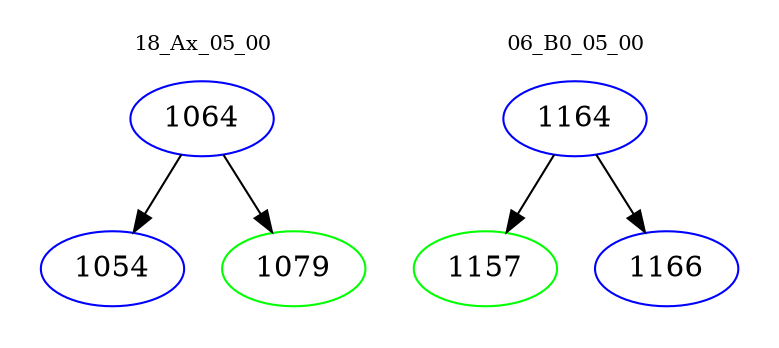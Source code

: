 digraph{
subgraph cluster_0 {
color = white
label = "18_Ax_05_00";
fontsize=10;
T0_1064 [label="1064", color="blue"]
T0_1064 -> T0_1054 [color="black"]
T0_1054 [label="1054", color="blue"]
T0_1064 -> T0_1079 [color="black"]
T0_1079 [label="1079", color="green"]
}
subgraph cluster_1 {
color = white
label = "06_B0_05_00";
fontsize=10;
T1_1164 [label="1164", color="blue"]
T1_1164 -> T1_1157 [color="black"]
T1_1157 [label="1157", color="green"]
T1_1164 -> T1_1166 [color="black"]
T1_1166 [label="1166", color="blue"]
}
}
